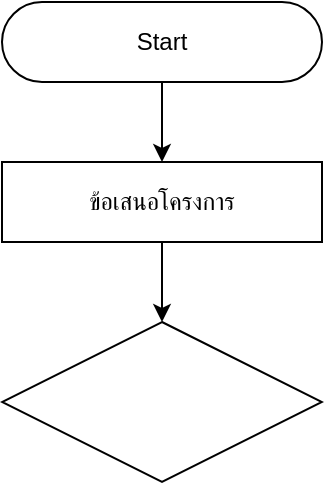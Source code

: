 <mxfile version="11.1.4" type="github"><diagram id="qQlZFUNX_LzFWTaicsZI" name="Page-1"><mxGraphModel dx="1422" dy="796" grid="1" gridSize="10" guides="1" tooltips="1" connect="1" arrows="1" fold="1" page="1" pageScale="1" pageWidth="850" pageHeight="1100" math="0" shadow="0"><root><mxCell id="0"/><mxCell id="1" parent="0"/><mxCell id="RCM8SUxMTnOnTJVmhZPV-1" value="Start" style="rounded=1;whiteSpace=wrap;html=1;arcSize=50;" parent="1" vertex="1"><mxGeometry x="345" y="40" width="160" height="40" as="geometry"/></mxCell><mxCell id="RCM8SUxMTnOnTJVmhZPV-3" value="ข้อเสนอโครงการ" style="rounded=0;whiteSpace=wrap;html=1;" parent="1" vertex="1"><mxGeometry x="345" y="120" width="160" height="40" as="geometry"/></mxCell><mxCell id="RCM8SUxMTnOnTJVmhZPV-4" value="" style="endArrow=classic;html=1;exitX=0.5;exitY=1;exitDx=0;exitDy=0;entryX=0.5;entryY=0;entryDx=0;entryDy=0;" parent="1" source="RCM8SUxMTnOnTJVmhZPV-1" target="RCM8SUxMTnOnTJVmhZPV-3" edge="1"><mxGeometry width="50" height="50" relative="1" as="geometry"><mxPoint x="320" y="290" as="sourcePoint"/><mxPoint x="370" y="240" as="targetPoint"/></mxGeometry></mxCell><mxCell id="o4qMO9XctSpJdB5HOL78-1" value="" style="rhombus;whiteSpace=wrap;html=1;" vertex="1" parent="1"><mxGeometry x="345" y="200" width="160" height="80" as="geometry"/></mxCell><mxCell id="o4qMO9XctSpJdB5HOL78-2" value="" style="endArrow=classic;html=1;exitX=0.5;exitY=1;exitDx=0;exitDy=0;entryX=0.5;entryY=0;entryDx=0;entryDy=0;" edge="1" parent="1" source="RCM8SUxMTnOnTJVmhZPV-3" target="o4qMO9XctSpJdB5HOL78-1"><mxGeometry width="50" height="50" relative="1" as="geometry"><mxPoint x="435" y="90" as="sourcePoint"/><mxPoint x="435" y="130" as="targetPoint"/></mxGeometry></mxCell></root></mxGraphModel></diagram></mxfile>